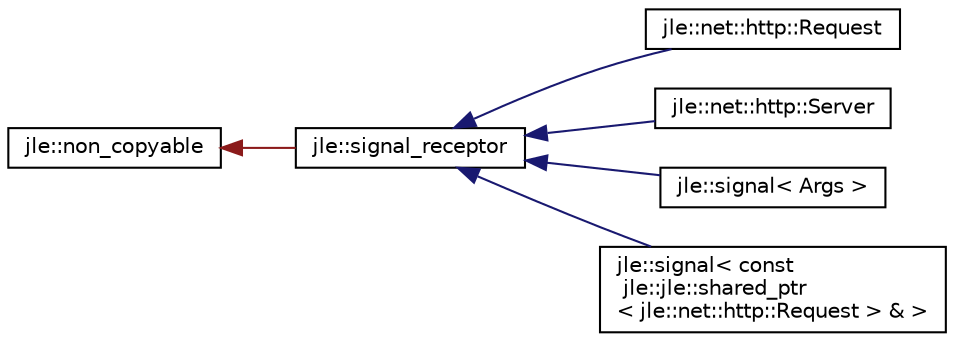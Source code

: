 digraph "Graphical Class Hierarchy"
{
  edge [fontname="Helvetica",fontsize="10",labelfontname="Helvetica",labelfontsize="10"];
  node [fontname="Helvetica",fontsize="10",shape=record];
  rankdir="LR";
  Node1 [label="jle::non_copyable",height=0.2,width=0.4,color="black", fillcolor="white", style="filled",URL="$classjle_1_1non__copyable.html"];
  Node1 -> Node2 [dir="back",color="firebrick4",fontsize="10",style="solid",fontname="Helvetica"];
  Node2 [label="jle::signal_receptor",height=0.2,width=0.4,color="black", fillcolor="white", style="filled",URL="$classjle_1_1signal__receptor.html",tooltip="Any object connected to signals, has to inherit from signal_receptor. "];
  Node2 -> Node3 [dir="back",color="midnightblue",fontsize="10",style="solid",fontname="Helvetica"];
  Node3 [label="jle::net::http::Request",height=0.2,width=0.4,color="black", fillcolor="white", style="filled",URL="$classjle_1_1net_1_1http_1_1_request.html"];
  Node2 -> Node4 [dir="back",color="midnightblue",fontsize="10",style="solid",fontname="Helvetica"];
  Node4 [label="jle::net::http::Server",height=0.2,width=0.4,color="black", fillcolor="white", style="filled",URL="$classjle_1_1net_1_1http_1_1_server.html"];
  Node2 -> Node5 [dir="back",color="midnightblue",fontsize="10",style="solid",fontname="Helvetica"];
  Node5 [label="jle::signal\< Args \>",height=0.2,width=0.4,color="black", fillcolor="white", style="filled",URL="$classjle_1_1signal.html",tooltip="signal instance to connect and emit "];
  Node2 -> Node6 [dir="back",color="midnightblue",fontsize="10",style="solid",fontname="Helvetica"];
  Node6 [label="jle::signal\< const\l jle::jle::shared_ptr\l\< jle::net::http::Request \> & \>",height=0.2,width=0.4,color="black", fillcolor="white", style="filled",URL="$classjle_1_1signal.html"];
}
